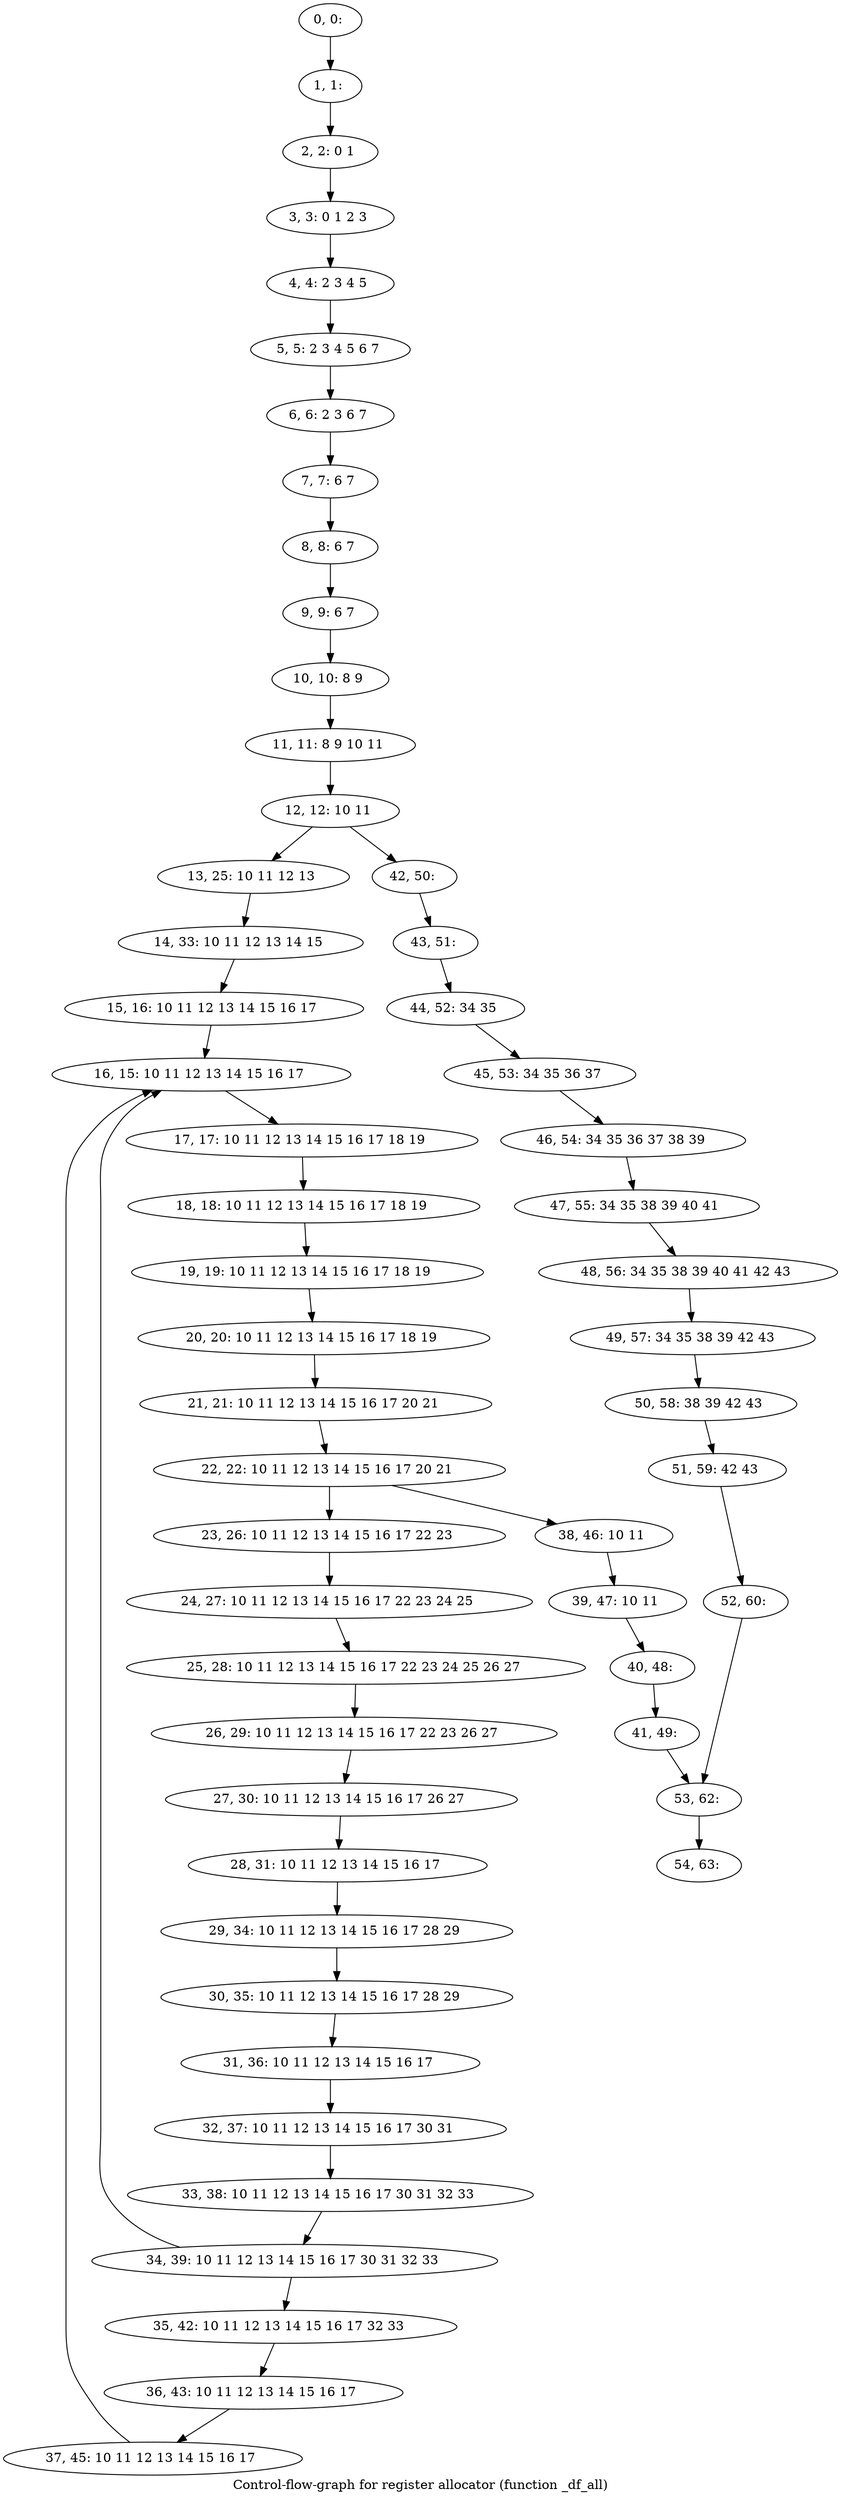 digraph G {
graph [label="Control-flow-graph for register allocator (function _df_all)"]
0[label="0, 0: "];
1[label="1, 1: "];
2[label="2, 2: 0 1 "];
3[label="3, 3: 0 1 2 3 "];
4[label="4, 4: 2 3 4 5 "];
5[label="5, 5: 2 3 4 5 6 7 "];
6[label="6, 6: 2 3 6 7 "];
7[label="7, 7: 6 7 "];
8[label="8, 8: 6 7 "];
9[label="9, 9: 6 7 "];
10[label="10, 10: 8 9 "];
11[label="11, 11: 8 9 10 11 "];
12[label="12, 12: 10 11 "];
13[label="13, 25: 10 11 12 13 "];
14[label="14, 33: 10 11 12 13 14 15 "];
15[label="15, 16: 10 11 12 13 14 15 16 17 "];
16[label="16, 15: 10 11 12 13 14 15 16 17 "];
17[label="17, 17: 10 11 12 13 14 15 16 17 18 19 "];
18[label="18, 18: 10 11 12 13 14 15 16 17 18 19 "];
19[label="19, 19: 10 11 12 13 14 15 16 17 18 19 "];
20[label="20, 20: 10 11 12 13 14 15 16 17 18 19 "];
21[label="21, 21: 10 11 12 13 14 15 16 17 20 21 "];
22[label="22, 22: 10 11 12 13 14 15 16 17 20 21 "];
23[label="23, 26: 10 11 12 13 14 15 16 17 22 23 "];
24[label="24, 27: 10 11 12 13 14 15 16 17 22 23 24 25 "];
25[label="25, 28: 10 11 12 13 14 15 16 17 22 23 24 25 26 27 "];
26[label="26, 29: 10 11 12 13 14 15 16 17 22 23 26 27 "];
27[label="27, 30: 10 11 12 13 14 15 16 17 26 27 "];
28[label="28, 31: 10 11 12 13 14 15 16 17 "];
29[label="29, 34: 10 11 12 13 14 15 16 17 28 29 "];
30[label="30, 35: 10 11 12 13 14 15 16 17 28 29 "];
31[label="31, 36: 10 11 12 13 14 15 16 17 "];
32[label="32, 37: 10 11 12 13 14 15 16 17 30 31 "];
33[label="33, 38: 10 11 12 13 14 15 16 17 30 31 32 33 "];
34[label="34, 39: 10 11 12 13 14 15 16 17 30 31 32 33 "];
35[label="35, 42: 10 11 12 13 14 15 16 17 32 33 "];
36[label="36, 43: 10 11 12 13 14 15 16 17 "];
37[label="37, 45: 10 11 12 13 14 15 16 17 "];
38[label="38, 46: 10 11 "];
39[label="39, 47: 10 11 "];
40[label="40, 48: "];
41[label="41, 49: "];
42[label="42, 50: "];
43[label="43, 51: "];
44[label="44, 52: 34 35 "];
45[label="45, 53: 34 35 36 37 "];
46[label="46, 54: 34 35 36 37 38 39 "];
47[label="47, 55: 34 35 38 39 40 41 "];
48[label="48, 56: 34 35 38 39 40 41 42 43 "];
49[label="49, 57: 34 35 38 39 42 43 "];
50[label="50, 58: 38 39 42 43 "];
51[label="51, 59: 42 43 "];
52[label="52, 60: "];
53[label="53, 62: "];
54[label="54, 63: "];
0->1 ;
1->2 ;
2->3 ;
3->4 ;
4->5 ;
5->6 ;
6->7 ;
7->8 ;
8->9 ;
9->10 ;
10->11 ;
11->12 ;
12->13 ;
12->42 ;
13->14 ;
14->15 ;
15->16 ;
16->17 ;
17->18 ;
18->19 ;
19->20 ;
20->21 ;
21->22 ;
22->23 ;
22->38 ;
23->24 ;
24->25 ;
25->26 ;
26->27 ;
27->28 ;
28->29 ;
29->30 ;
30->31 ;
31->32 ;
32->33 ;
33->34 ;
34->35 ;
34->16 ;
35->36 ;
36->37 ;
37->16 ;
38->39 ;
39->40 ;
40->41 ;
41->53 ;
42->43 ;
43->44 ;
44->45 ;
45->46 ;
46->47 ;
47->48 ;
48->49 ;
49->50 ;
50->51 ;
51->52 ;
52->53 ;
53->54 ;
}

